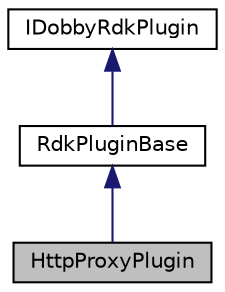digraph "HttpProxyPlugin"
{
 // LATEX_PDF_SIZE
  edge [fontname="Helvetica",fontsize="10",labelfontname="Helvetica",labelfontsize="10"];
  node [fontname="Helvetica",fontsize="10",shape=record];
  Node1 [label="HttpProxyPlugin",height=0.2,width=0.4,color="black", fillcolor="grey75", style="filled", fontcolor="black",tooltip="Used to set http proxy environment variables and optionally add additional root ca certificates to th..."];
  Node2 -> Node1 [dir="back",color="midnightblue",fontsize="10",style="solid",fontname="Helvetica"];
  Node2 [label="RdkPluginBase",height=0.2,width=0.4,color="black", fillcolor="white", style="filled",URL="$classRdkPluginBase.html",tooltip="Basic object that provides the default overrides for a plugin."];
  Node3 -> Node2 [dir="back",color="midnightblue",fontsize="10",style="solid",fontname="Helvetica"];
  Node3 [label="IDobbyRdkPlugin",height=0.2,width=0.4,color="black", fillcolor="white", style="filled",URL="$classIDobbyRdkPlugin.html",tooltip="Interface that plugin libraries have to implement."];
}
